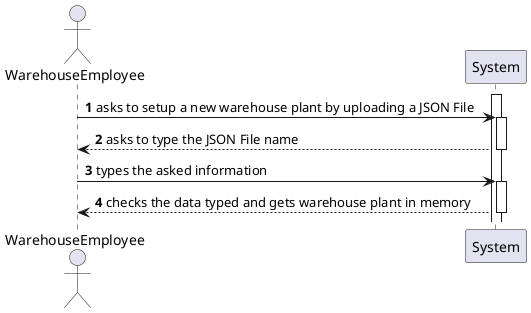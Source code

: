 @startuml
'https://plantuml.com/sequence-diagram

autonumber
actor WarehouseEmployee
participant System
activate System

WarehouseEmployee -> System: asks to setup a new warehouse plant by uploading a JSON File
activate System

System --> WarehouseEmployee: asks to type the JSON File name
deactivate System

WarehouseEmployee -> System: types the asked information
activate System

System --> WarehouseEmployee: checks the data typed and gets warehouse plant in memory
deactivate System
@enduml
